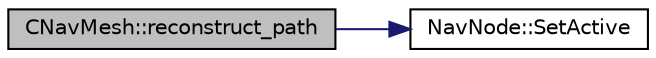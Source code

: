 digraph "CNavMesh::reconstruct_path"
{
 // LATEX_PDF_SIZE
  edge [fontname="Helvetica",fontsize="10",labelfontname="Helvetica",labelfontsize="10"];
  node [fontname="Helvetica",fontsize="10",shape=record];
  rankdir="LR";
  Node45 [label="CNavMesh::reconstruct_path",height=0.2,width=0.4,color="black", fillcolor="grey75", style="filled", fontcolor="black",tooltip="Reconstructs the calculated path."];
  Node45 -> Node46 [color="midnightblue",fontsize="10",style="solid",fontname="Helvetica"];
  Node46 [label="NavNode::SetActive",height=0.2,width=0.4,color="black", fillcolor="white", style="filled",URL="$class_nav_node.html#a57466fff867f4f0912ec281a0bfdb389",tooltip="Change the active state."];
}
